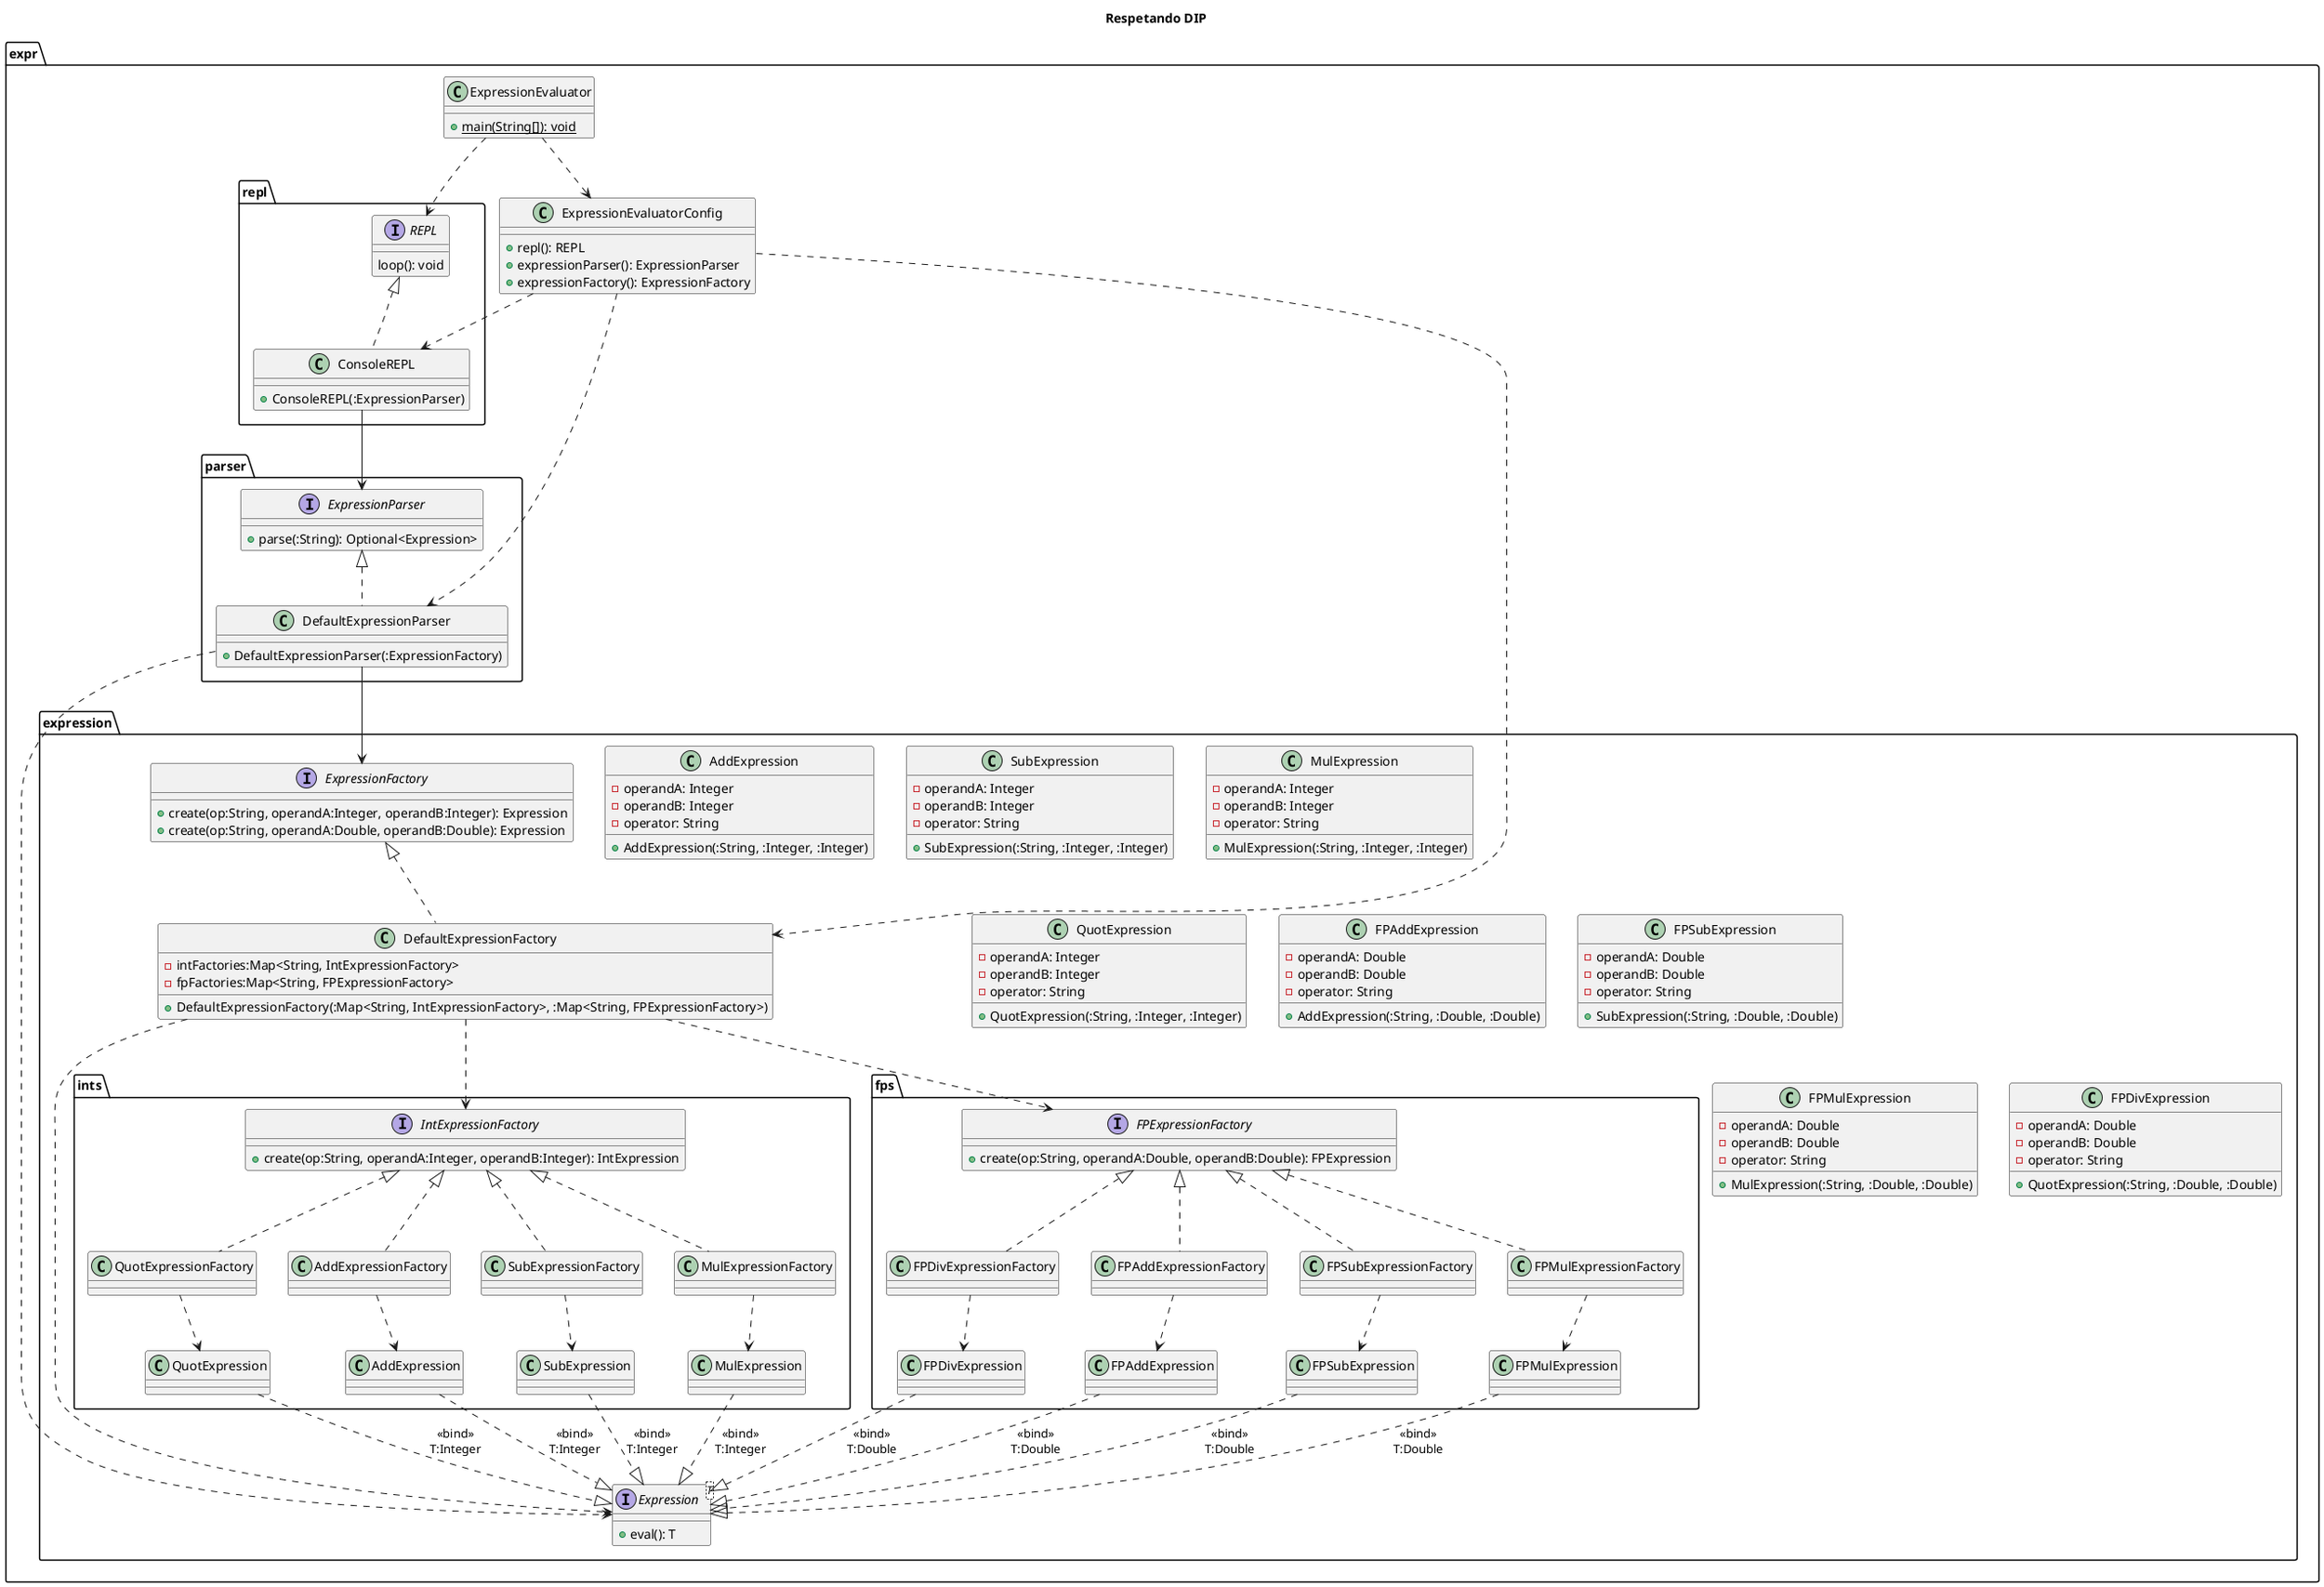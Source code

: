 @startuml

title Respetando DIP

package expr {

    class ExpressionEvaluator {
        + {static} main(String[]): void
    }

    package repl {

        interface REPL {
            loop(): void
        }

        class ConsoleREPL {
            + ConsoleREPL(:ExpressionParser)
        }

        REPL <|.. ConsoleREPL
        ExpressionEvaluator ..> REPL
    }

    package parser {
        interface ExpressionParser {
            + parse(:String): Optional<Expression>
        }

        class DefaultExpressionParser {
            + DefaultExpressionParser(:ExpressionFactory)
        }

        ConsoleREPL --> ExpressionParser
        ExpressionParser <|.. DefaultExpressionParser
    }

    package expression {

        interface ExpressionFactory {
            + create(op:String, operandA:Integer, operandB:Integer): Expression
            + create(op:String, operandA:Double, operandB:Double): Expression
        }

        class DefaultExpressionFactory {
            - intFactories:Map<String, IntExpressionFactory>
            - fpFactories:Map<String, FPExpressionFactory>

            + DefaultExpressionFactory(:Map<String, IntExpressionFactory>, :Map<String, FPExpressionFactory>)
        }

        interface Expression<T> {
            + eval(): T
        }

        package ints {

            interface IntExpressionFactory {
                + create(op:String, operandA:Integer, operandB:Integer): IntExpression
            }

            class AddExpressionFactory {
            }

            class SubExpressionFactory {
            }

            class MulExpressionFactory {
            }

            class QuotExpressionFactory {
            }

            ExpressionFactory <|.. DefaultExpressionFactory

            IntExpressionFactory <|.. AddExpressionFactory
            IntExpressionFactory <|.. SubExpressionFactory
            IntExpressionFactory <|.. MulExpressionFactory
            IntExpressionFactory <|.. QuotExpressionFactory

            AddExpressionFactory ..> AddExpression
            SubExpressionFactory ..> SubExpression
            MulExpressionFactory ..> MulExpression
            QuotExpressionFactory ..> QuotExpression

            AddExpression ..|> Expression :<<bind>>\nT:Integer
            SubExpression ..|> Expression :<<bind>>\nT:Integer
            MulExpression ..|> Expression :<<bind>>\nT:Integer
            QuotExpression ..|> Expression :<<bind>>\nT:Integer
        }

        package fps {
            interface FPExpressionFactory {
                + create(op:String, operandA:Double, operandB:Double): FPExpression
            }

            class FPAddExpressionFactory {
            }

            class FPSubExpressionFactory {
            }

            class FPMulExpressionFactory {
            }

            class FPDivExpressionFactory {
            }

            FPExpressionFactory <|.. FPAddExpressionFactory
            FPExpressionFactory <|.. FPSubExpressionFactory
            FPExpressionFactory <|.. FPMulExpressionFactory
            FPExpressionFactory <|.. FPDivExpressionFactory

            FPAddExpressionFactory ..> FPAddExpression
            FPSubExpressionFactory ..> FPSubExpression
            FPMulExpressionFactory ..> FPMulExpression
            FPDivExpressionFactory ..> FPDivExpression

            FPAddExpression ..|> Expression :<<bind>>\nT:Double
            FPSubExpression ..|> Expression :<<bind>>\nT:Double
            FPMulExpression ..|> Expression :<<bind>>\nT:Double
            FPDivExpression ..|> Expression :<<bind>>\nT:Double
        }

        DefaultExpressionFactory ..> Expression

        class AddExpression {
            - operandA: Integer
            - operandB: Integer
            - operator: String
            + AddExpression(:String, :Integer, :Integer)
        }

        class SubExpression {
            - operandA: Integer
            - operandB: Integer
            - operator: String
            + SubExpression(:String, :Integer, :Integer)
        }

        class MulExpression {
            - operandA: Integer
            - operandB: Integer
            - operator: String
            + MulExpression(:String, :Integer, :Integer)
        }
        class QuotExpression {
            - operandA: Integer
            - operandB: Integer
            - operator: String
            + QuotExpression(:String, :Integer, :Integer)
        }

        class FPAddExpression {
            - operandA: Double
            - operandB: Double
            - operator: String
            + AddExpression(:String, :Double, :Double)
        }

        class FPSubExpression {
            - operandA: Double
            - operandB: Double
            - operator: String
            + SubExpression(:String, :Double, :Double)
        }

        class FPMulExpression {
            - operandA: Double
            - operandB: Double
            - operator: String
            + MulExpression(:String, :Double, :Double)
        }
        class FPDivExpression {
            - operandA: Double
            - operandB: Double
            - operator: String
            + QuotExpression(:String, :Double, :Double)
        }

        DefaultExpressionParser ..> Expression
        DefaultExpressionParser --> ExpressionFactory

        DefaultExpressionFactory ..> IntExpressionFactory
        DefaultExpressionFactory ..> FPExpressionFactory
    }

    class ExpressionEvaluatorConfig {
        + repl(): REPL
        + expressionParser(): ExpressionParser
        + expressionFactory(): ExpressionFactory
    }

    ExpressionEvaluatorConfig ..> ConsoleREPL
    ExpressionEvaluatorConfig ..> DefaultExpressionParser
    ExpressionEvaluatorConfig ..> DefaultExpressionFactory
    ExpressionEvaluator ..> ExpressionEvaluatorConfig

}

@enduml